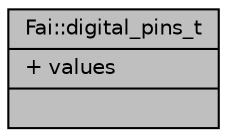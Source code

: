 digraph "Fai::digital_pins_t"
{
  edge [fontname="Helvetica",fontsize="10",labelfontname="Helvetica",labelfontsize="10"];
  node [fontname="Helvetica",fontsize="10",shape=record];
  Node1 [label="{Fai::digital_pins_t\n|+ values\l|}",height=0.2,width=0.4,color="black", fillcolor="grey75", style="filled", fontcolor="black"];
}
